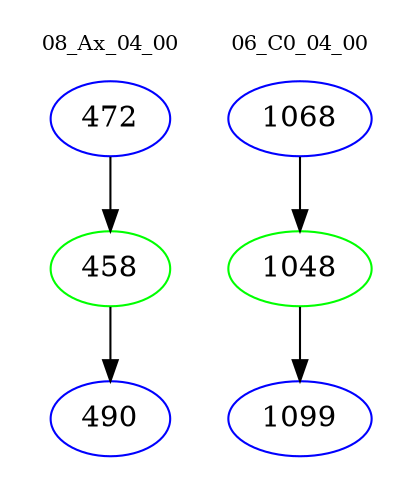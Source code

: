 digraph{
subgraph cluster_0 {
color = white
label = "08_Ax_04_00";
fontsize=10;
T0_472 [label="472", color="blue"]
T0_472 -> T0_458 [color="black"]
T0_458 [label="458", color="green"]
T0_458 -> T0_490 [color="black"]
T0_490 [label="490", color="blue"]
}
subgraph cluster_1 {
color = white
label = "06_C0_04_00";
fontsize=10;
T1_1068 [label="1068", color="blue"]
T1_1068 -> T1_1048 [color="black"]
T1_1048 [label="1048", color="green"]
T1_1048 -> T1_1099 [color="black"]
T1_1099 [label="1099", color="blue"]
}
}
